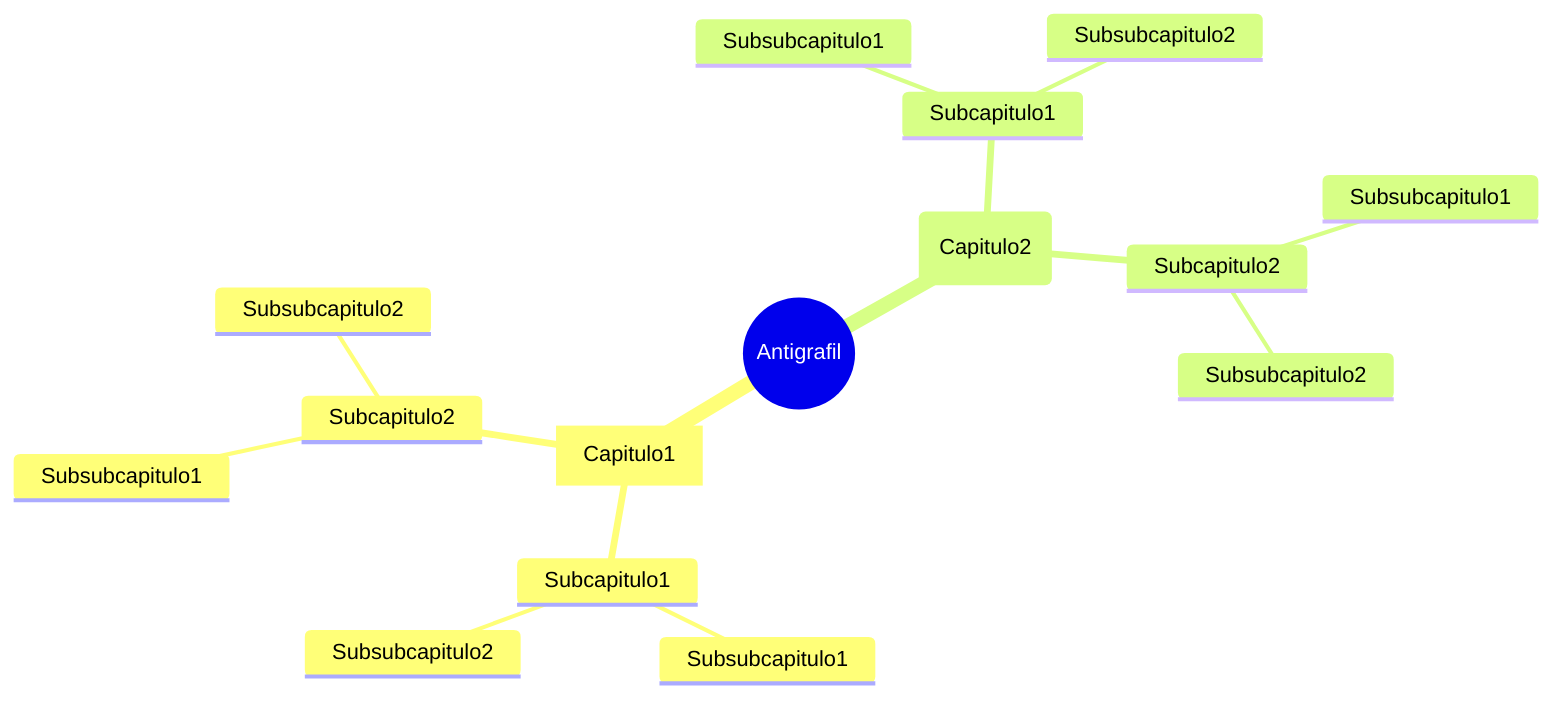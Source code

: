 mindmap
  root((Antigrafil))
    Capitulo1[Capitulo1]
        Subcapitulo1
            Subsubcapitulo1
            Subsubcapitulo2
        Subcapitulo2
            Subsubcapitulo1
            Subsubcapitulo2
    Capitulo2(Capitulo2)
        Subcapitulo1
            Subsubcapitulo1
            Subsubcapitulo2
        Subcapitulo2
            Subsubcapitulo1
            Subsubcapitulo2
